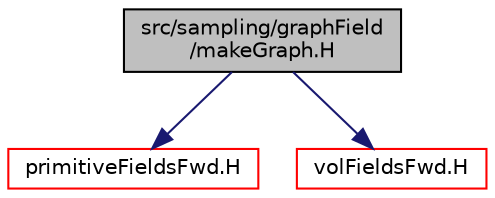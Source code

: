 digraph "src/sampling/graphField/makeGraph.H"
{
  bgcolor="transparent";
  edge [fontname="Helvetica",fontsize="10",labelfontname="Helvetica",labelfontsize="10"];
  node [fontname="Helvetica",fontsize="10",shape=record];
  Node1 [label="src/sampling/graphField\l/makeGraph.H",height=0.2,width=0.4,color="black", fillcolor="grey75", style="filled" fontcolor="black"];
  Node1 -> Node2 [color="midnightblue",fontsize="10",style="solid",fontname="Helvetica"];
  Node2 [label="primitiveFieldsFwd.H",height=0.2,width=0.4,color="red",URL="$primitiveFieldsFwd_8H.html",tooltip="Forward declarations of the specialisations of Field&lt;T&gt; for scalar, vector and tensor. "];
  Node1 -> Node3 [color="midnightblue",fontsize="10",style="solid",fontname="Helvetica"];
  Node3 [label="volFieldsFwd.H",height=0.2,width=0.4,color="red",URL="$volFieldsFwd_8H.html"];
}
